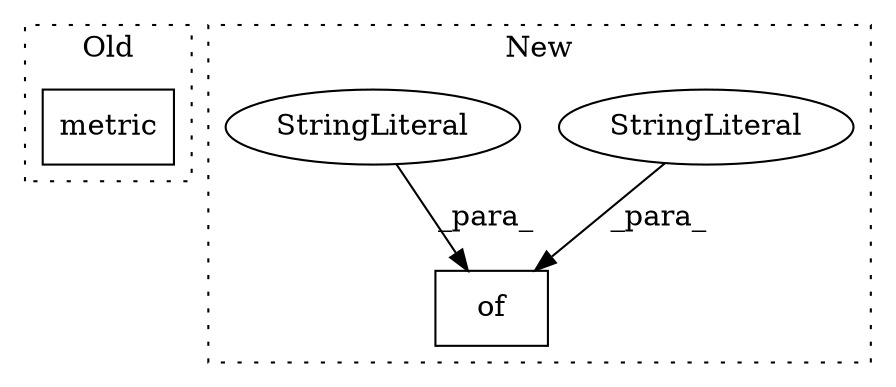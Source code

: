 digraph G {
subgraph cluster0 {
1 [label="metric" a="32" s="1637,1662" l="7,1" shape="box"];
label = "Old";
style="dotted";
}
subgraph cluster1 {
2 [label="of" a="32" s="1921,1975" l="3,1" shape="box"];
3 [label="StringLiteral" a="45" s="1924" l="6" shape="ellipse"];
4 [label="StringLiteral" a="45" s="1956" l="10" shape="ellipse"];
label = "New";
style="dotted";
}
3 -> 2 [label="_para_"];
4 -> 2 [label="_para_"];
}